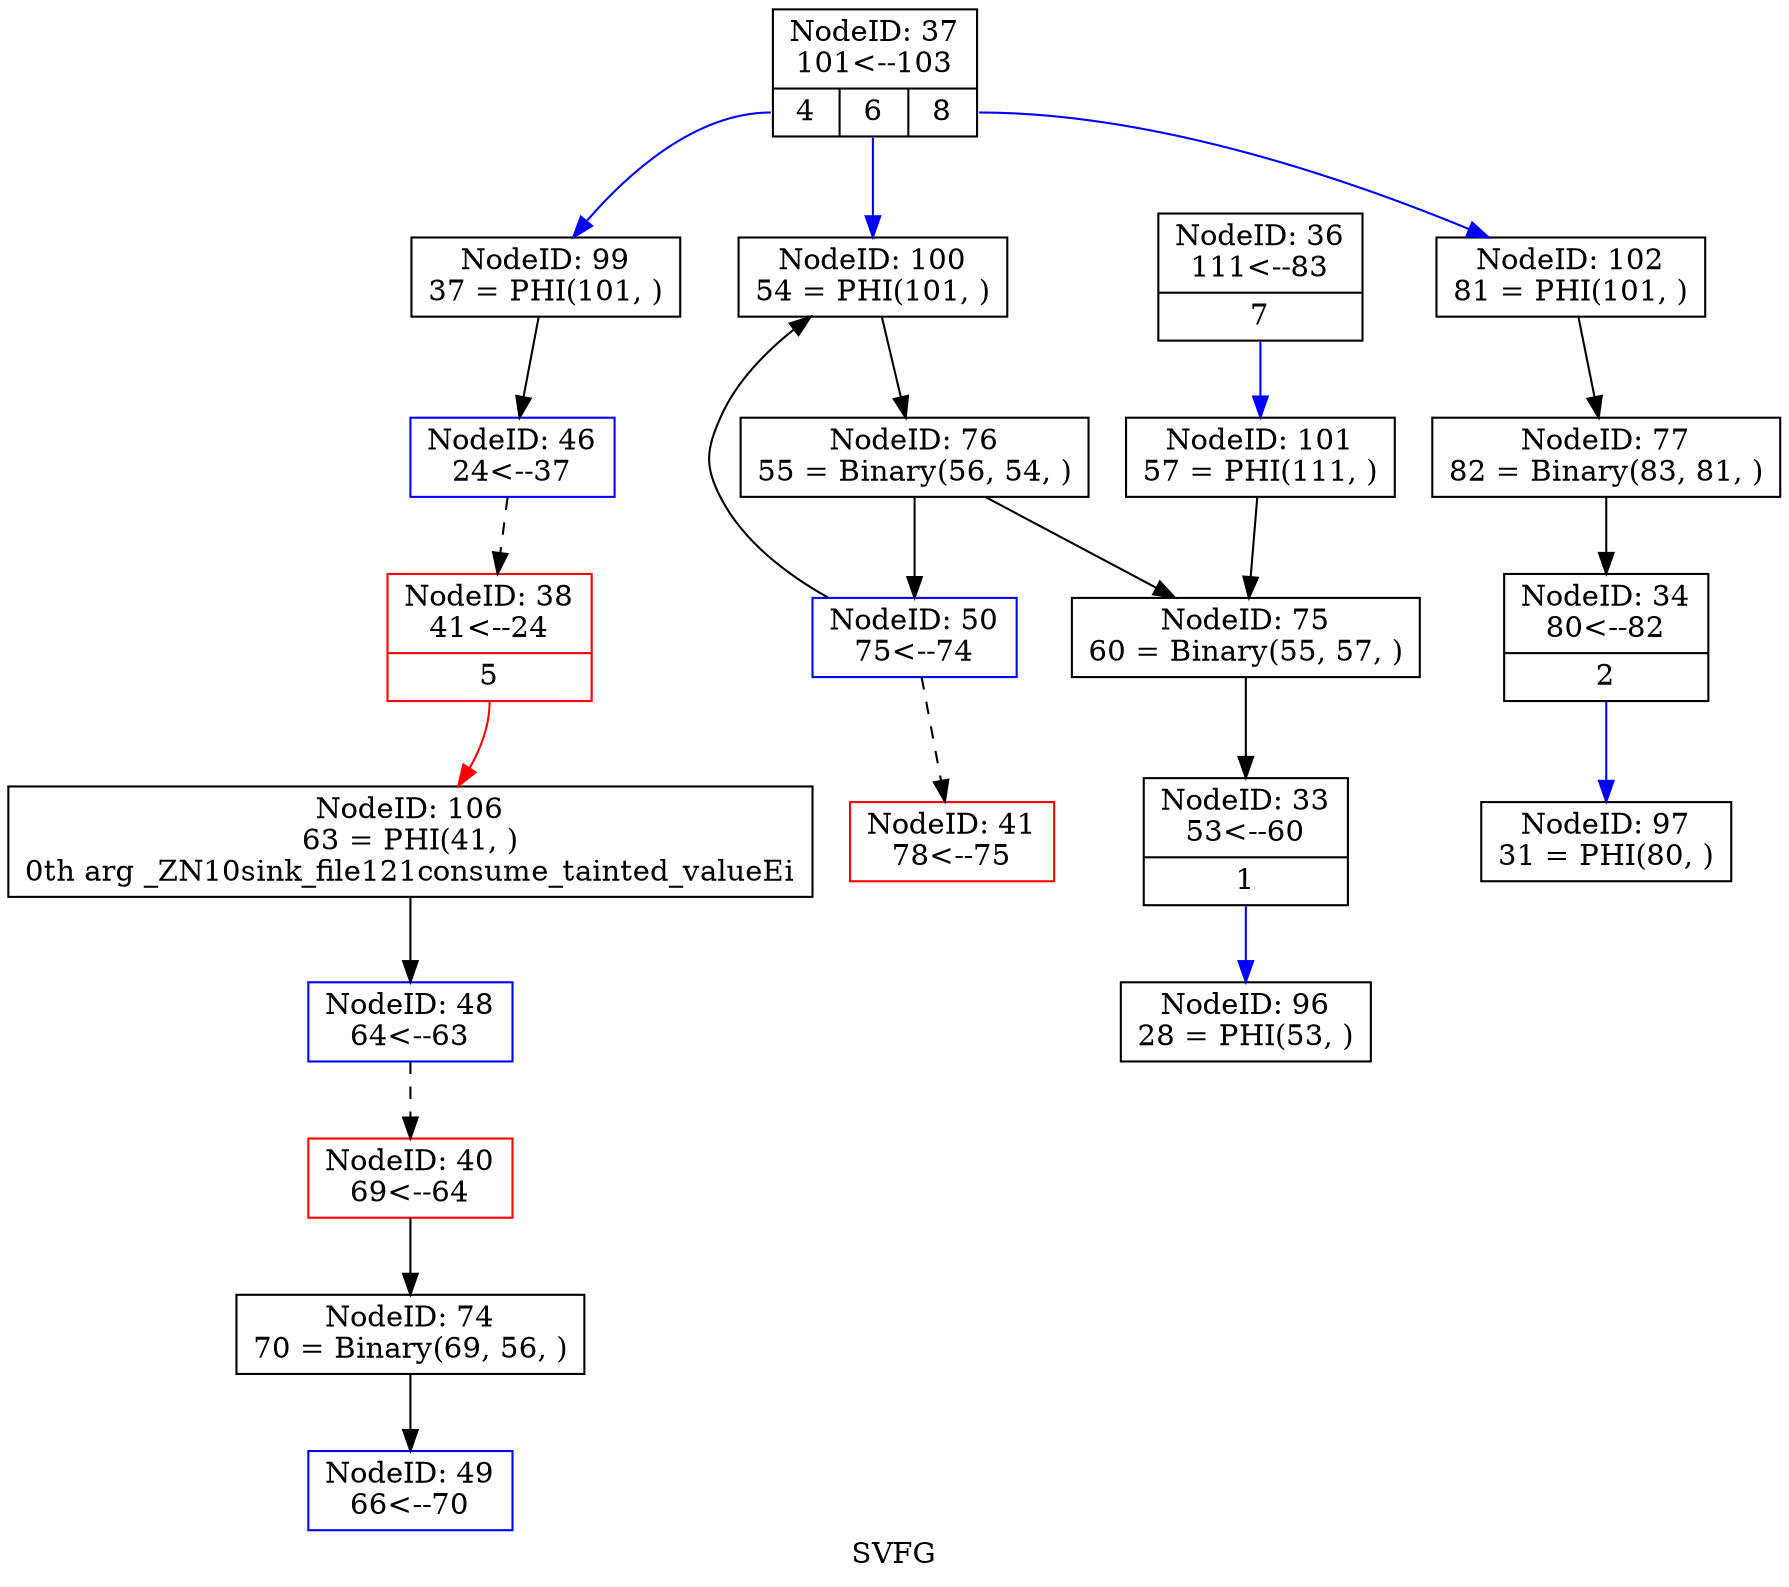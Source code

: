 digraph "SVFG" {
	label="SVFG";
	Node0x55dbdfa363e0 [shape=record,color=black,label="{NodeID: 97\n31 = PHI(80, )\n}"];

	Node0x55dbdfa1c1b0 [shape=record,color=blue,label="{NodeID: 49\n66\<--70\n}"];

	Node0x55dbdfa1e5d0 [shape=record,color=black,style=double,label="{NodeID: 77\n82 = Binary(83, 81, )\n}"];

	Node0x55dbdfa1e5d0 -> Node0x55dbdfa1ad70[style=solid];

	Node0x55dbdfa1af10 [shape=record,color=black,label="{NodeID: 36\n111\<--83\n|{<s0>7}}"];

	Node0x55dbdfa1af10:s0 -> Node0x55dbdfa36930[style=solid,color=blue];

	Node0x55dbdfa1c280 [shape=record,color=blue,label="{NodeID: 50\n75\<--74\n}"];

	Node0x55dbdfa1c280 -> Node0x55dbdfa1b320[style=dashed];

        Node0x55dbdfa1c280 -> Node0x55dbdfa367f0[style=solid]; 

	Node0x55dbdfa36620 [shape=record,color=black,label="{NodeID: 99\n37 = PHI(101, )\n}"];

	Node0x55dbdfa36620 -> Node0x55dbdfa1b730[style=solid];

	Node0x55dbdfa37510 [shape=record,color=black,label="{NodeID: 106\n63 = PHI(41, )\n0th arg _ZN10sink_file121consume_tainted_valueEi }"];

	Node0x55dbdfa37510 -> Node0x55dbdfa1c0e0[style=solid];

	Node0x55dbdfa1afe0 [shape=record,color=black,label="{NodeID: 37\n101\<--103\n|{<s0>4|<s1>6|<s2>8}}"];

	Node0x55dbdfa1afe0:s0 -> Node0x55dbdfa36620[style=solid,color=blue];

	Node0x55dbdfa1afe0:s1 -> Node0x55dbdfa367f0[style=solid,color=blue];

	Node0x55dbdfa1afe0:s2 -> Node0x55dbdfa36a70[style=solid,color=blue];

	Node0x55dbdfa367f0 [shape=record,color=black,label="{NodeID: 100\n54 = PHI(101, )\n}"];

	Node0x55dbdfa367f0 -> Node0x55dbdfa1e450[style=solid];

	Node0x55dbdfa1b0b0 [shape=record,color=red,label="{NodeID: 38\n41\<--24\n|{<s0>5}}"];

	Node0x55dbdfa1b0b0:s0 -> Node0x55dbdfa37510[style=solid,color=red];

	Node0x55dbdfa36930 [shape=record,color=black,label="{NodeID: 101\n57 = PHI(111, )\n}"];

	Node0x55dbdfa36930 -> Node0x55dbdfa1e2d0[style=solid];

	Node0x55dbdfa1b730 [shape=record,color=blue,label="{NodeID: 46\n24\<--37\n}"];

	Node0x55dbdfa1b730 -> Node0x55dbdfa1b0b0[style=dashed];

	Node0x55dbdfa1e150 [shape=record,color=black,style=double,label="{NodeID: 74\n70 = Binary(69, 56, )\n}"];

	Node0x55dbdfa1e150 -> Node0x55dbdfa1c1b0[style=solid];

	Node0x55dbdfa36a70 [shape=record,color=black,label="{NodeID: 102\n81 = PHI(101, )\n}"];

	Node0x55dbdfa36a70 -> Node0x55dbdfa1e5d0[style=solid];

	Node0x55dbdfa1aca0 [shape=record,color=black,label="{NodeID: 33\n53\<--60\n|{<s0>1}}"];

	Node0x55dbdfa1aca0:s0 -> Node0x55dbdfa36f20[style=solid,color=blue];

	Node0x55dbdfa1b250 [shape=record,color=red,label="{NodeID: 40\n69\<--64\n}"];

	Node0x55dbdfa1b250 -> Node0x55dbdfa1e150[style=solid];

	Node0x55dbdfa1e2d0 [shape=record,color=black,style=double,label="{NodeID: 75\n60 = Binary(55, 57, )\n}"];

	Node0x55dbdfa1e2d0 -> Node0x55dbdfa1aca0[style=solid];

	Node0x55dbdfa36f20 [shape=record,color=black,label="{NodeID: 96\n28 = PHI(53, )\n}"];

	Node0x55dbdfa1ad70 [shape=record,color=black,label="{NodeID: 34\n80\<--82\n|{<s0>2}}"];

	Node0x55dbdfa1ad70:s0 -> Node0x55dbdfa363e0[style=solid,color=blue];

	Node0x55dbdfa1b320 [shape=record,color=red,label="{NodeID: 41\n78\<--75\n}"];

	Node0x55dbdfa1c0e0 [shape=record,color=blue,label="{NodeID: 48\n64\<--63\n}"];

	Node0x55dbdfa1c0e0 -> Node0x55dbdfa1b250[style=dashed];

	Node0x55dbdfa1e450 [shape=record,color=black,style=double,label="{NodeID: 76\n55 = Binary(56, 54, )\n}"];

	Node0x55dbdfa1e450 -> Node0x55dbdfa1e2d0[style=solid];

        Node0x55dbdfa1e450 -> Node0x55dbdfa1c280[style=solid]; 

}
